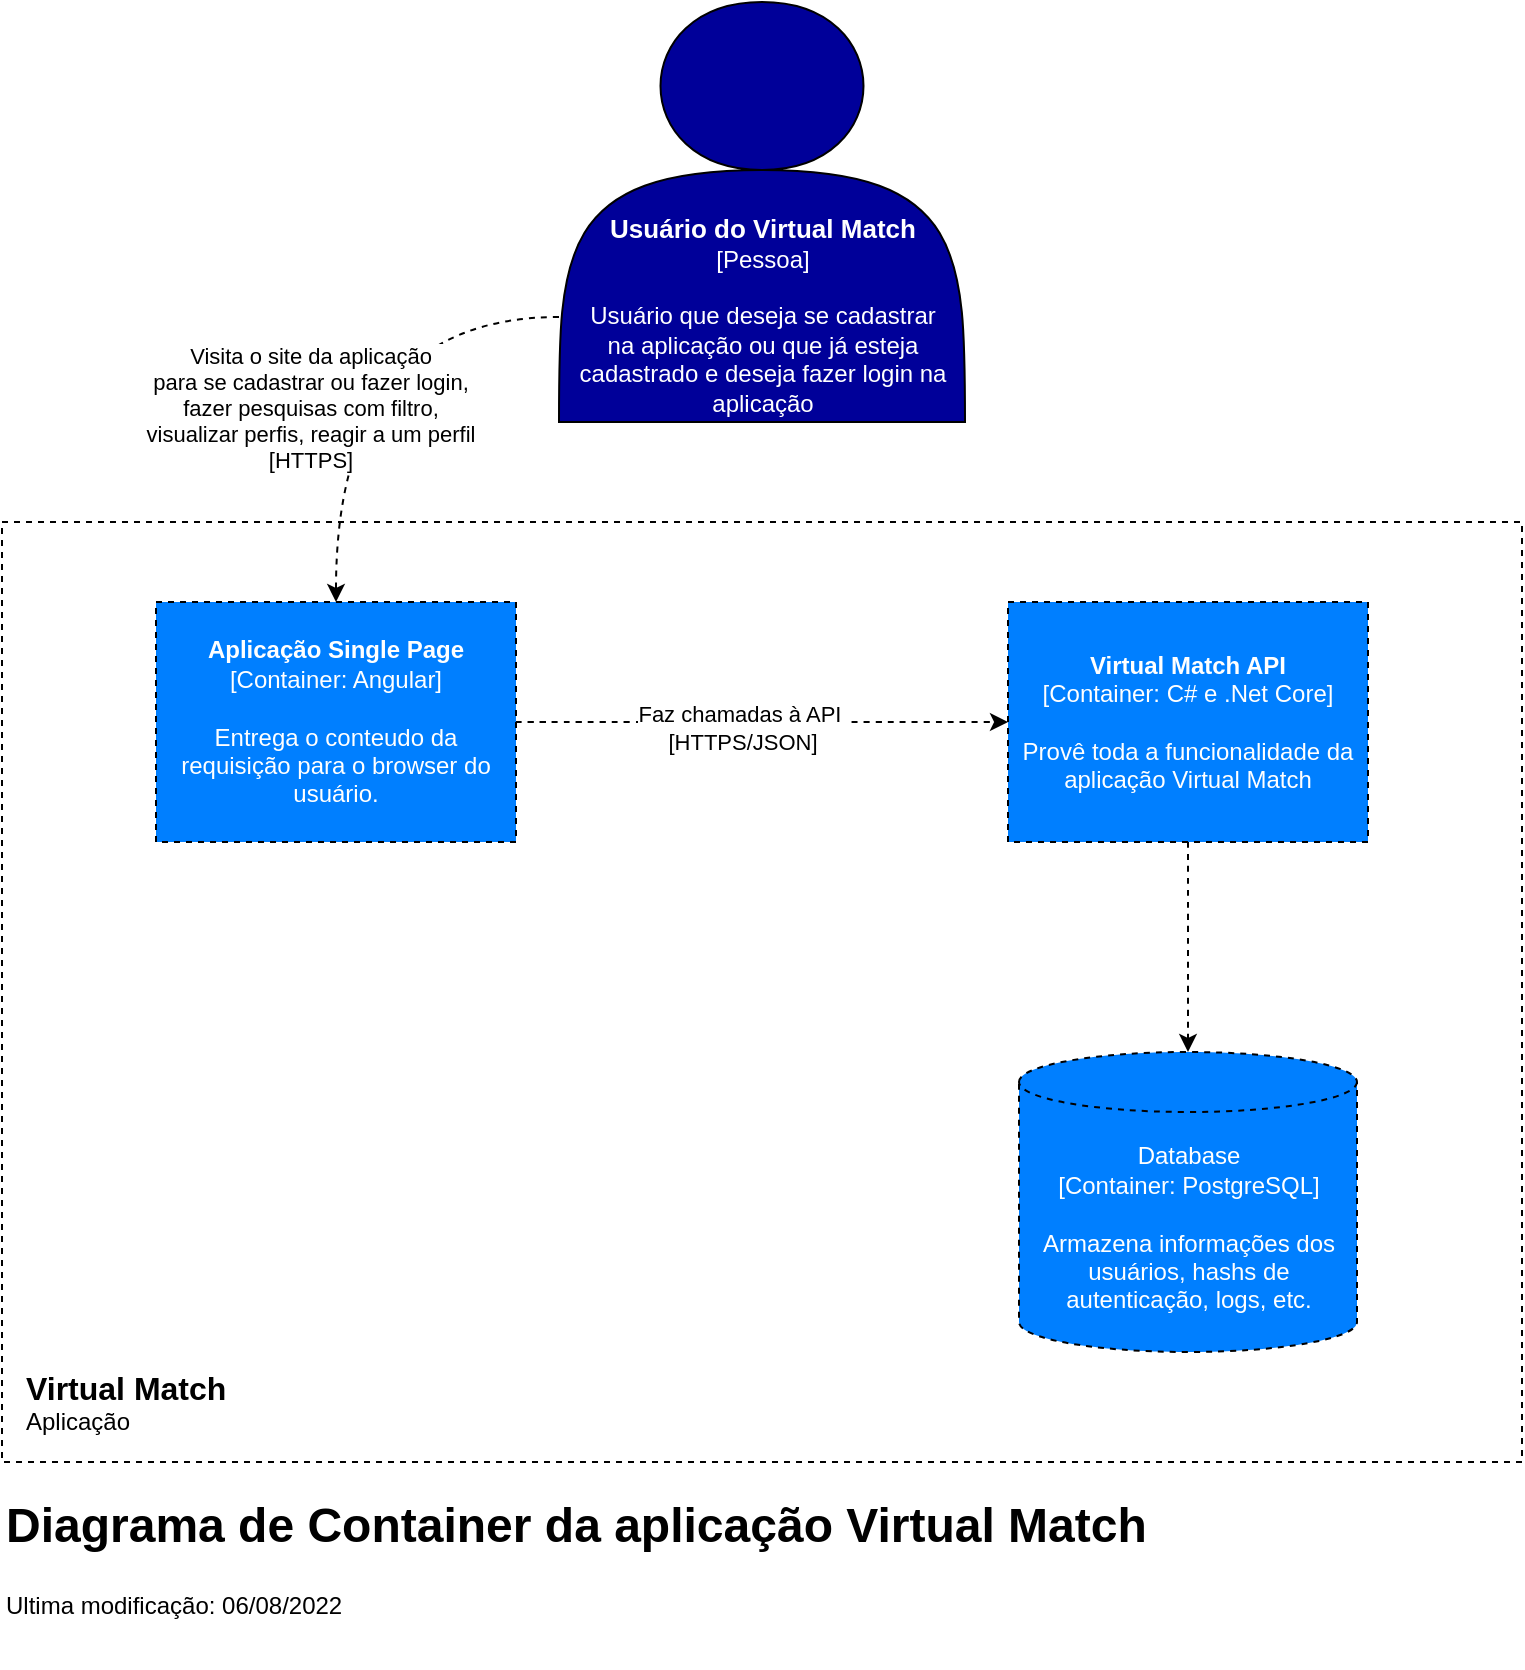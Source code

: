 <mxfile version="20.2.3" type="google"><diagram id="NYb7sUHj2sAGRcjIZaIT" name="DiagramaContainer"><mxGraphModel grid="0" page="1" gridSize="10" guides="1" tooltips="1" connect="1" arrows="1" fold="1" pageScale="1" pageWidth="827" pageHeight="1169" math="0" shadow="0"><root><mxCell id="0"/><mxCell id="1" parent="0"/><mxCell id="dhyJRTEHHA6tzUyp4cpr-11" style="edgeStyle=orthogonalEdgeStyle;orthogonalLoop=1;jettySize=auto;html=1;fontColor=#FFFFFF;exitX=0;exitY=0.75;exitDx=0;exitDy=0;curved=1;dashed=1;" edge="1" parent="1" source="dhyJRTEHHA6tzUyp4cpr-1" target="dhyJRTEHHA6tzUyp4cpr-3"><mxGeometry relative="1" as="geometry"/></mxCell><mxCell id="nehomegPGV8LGPBTsQ8_-4" value="Visita o site da aplicação&lt;br&gt;para se cadastrar ou fazer login,&lt;br&gt;fazer pesquisas com filtro,&lt;br&gt;visualizar perfis, reagir a um perfil&lt;br&gt;[HTTPS]" style="edgeLabel;html=1;align=center;verticalAlign=middle;resizable=0;points=[];" connectable="0" vertex="1" parent="dhyJRTEHHA6tzUyp4cpr-11"><mxGeometry x="-0.265" y="20" relative="1" as="geometry"><mxPoint x="-31" y="25" as="offset"/></mxGeometry></mxCell><mxCell id="dhyJRTEHHA6tzUyp4cpr-1" value="&lt;b style=&quot;font-size: 13px;&quot;&gt;Usuário do Virtual Match&lt;br&gt;&lt;/b&gt;[Pessoa]&lt;br&gt;&lt;br&gt;Usuário que deseja se cadastrar &lt;br&gt;na aplicação ou que já esteja cadastrado e deseja fazer login na aplicação" style="shape=actor;whiteSpace=wrap;html=1;fillColor=#000099;fontColor=#FFFFFF;verticalAlign=bottom;" vertex="1" parent="1"><mxGeometry x="318.5" y="20" width="203" height="210" as="geometry"/></mxCell><mxCell id="dhyJRTEHHA6tzUyp4cpr-2" value="I" style="rounded=0;whiteSpace=wrap;html=1;fontColor=#FFFFFF;fillColor=none;dashed=1;" vertex="1" parent="1"><mxGeometry x="40" y="280" width="760" height="470" as="geometry"/></mxCell><mxCell id="dhyJRTEHHA6tzUyp4cpr-5" value="" style="edgeStyle=orthogonalEdgeStyle;orthogonalLoop=1;jettySize=auto;html=1;fontColor=#FFFFFF;curved=1;dashed=1;" edge="1" parent="1" source="dhyJRTEHHA6tzUyp4cpr-3" target="dhyJRTEHHA6tzUyp4cpr-4"><mxGeometry relative="1" as="geometry"/></mxCell><mxCell id="nehomegPGV8LGPBTsQ8_-7" value="Faz chamadas à API&amp;nbsp;&lt;br&gt;[HTTPS/JSON]" style="edgeLabel;html=1;align=center;verticalAlign=middle;resizable=0;points=[];" connectable="0" vertex="1" parent="dhyJRTEHHA6tzUyp4cpr-5"><mxGeometry x="-0.082" y="-3" relative="1" as="geometry"><mxPoint as="offset"/></mxGeometry></mxCell><mxCell id="dhyJRTEHHA6tzUyp4cpr-3" value="&lt;b&gt;Aplicação Single Page&lt;br&gt;&lt;/b&gt;[Container: Angular]&lt;br&gt;&lt;br&gt;Entrega o conteudo da requisição para o browser do usuário." style="rounded=0;whiteSpace=wrap;html=1;dashed=1;fontColor=#FFFFFF;fillColor=#007FFF;" vertex="1" parent="1"><mxGeometry x="117" y="320" width="180" height="120" as="geometry"/></mxCell><mxCell id="dhyJRTEHHA6tzUyp4cpr-7" style="edgeStyle=orthogonalEdgeStyle;orthogonalLoop=1;jettySize=auto;html=1;fontColor=#FFFFFF;entryX=0.5;entryY=0;entryDx=0;entryDy=0;entryPerimeter=0;exitX=0.5;exitY=1;exitDx=0;exitDy=0;curved=1;dashed=1;" edge="1" parent="1" source="dhyJRTEHHA6tzUyp4cpr-4" target="dhyJRTEHHA6tzUyp4cpr-6"><mxGeometry relative="1" as="geometry"><mxPoint x="514" y="380" as="sourcePoint"/></mxGeometry></mxCell><mxCell id="dhyJRTEHHA6tzUyp4cpr-4" value="&lt;b&gt;Virtual Match API&lt;br&gt;&lt;/b&gt;[Container: C# e .Net Core]&lt;br&gt;&lt;br&gt;Provê toda a funcionalidade da aplicação Virtual Match" style="rounded=0;whiteSpace=wrap;html=1;dashed=1;fontColor=#FFFFFF;fillColor=#007FFF;" vertex="1" parent="1"><mxGeometry x="543" y="320" width="180" height="120" as="geometry"/></mxCell><mxCell id="dhyJRTEHHA6tzUyp4cpr-6" value="Database&lt;br&gt;[Container: PostgreSQL]&lt;br&gt;&lt;br&gt;Armazena informações dos usuários, hashs de autenticação, logs, etc." style="shape=cylinder3;whiteSpace=wrap;html=1;boundedLbl=1;backgroundOutline=1;size=15;dashed=1;fontColor=#FFFFFF;fillColor=#007FFF;" vertex="1" parent="1"><mxGeometry x="548.5" y="545" width="169" height="150" as="geometry"/></mxCell><mxCell id="dhyJRTEHHA6tzUyp4cpr-16" style="edgeStyle=orthogonalEdgeStyle;rounded=0;orthogonalLoop=1;jettySize=auto;html=1;entryX=0;entryY=0.5;entryDx=0;entryDy=0;fontColor=#FFFFFF;" edge="1" parent="1"><mxGeometry relative="1" as="geometry"><mxPoint x="740" y="410" as="sourcePoint"/></mxGeometry></mxCell><mxCell id="nehomegPGV8LGPBTsQ8_-11" value="&lt;p style=&quot;line-height: 0.6;&quot;&gt;&lt;font style=&quot;font-size: 16px;&quot;&gt;Virtual Match&lt;br&gt;&lt;/font&gt;&lt;font style=&quot;font-size: 12px; font-weight: normal; line-height: 1.1;&quot;&gt;Aplicação&lt;/font&gt;&lt;/p&gt;" style="text;strokeColor=none;fillColor=none;html=1;fontSize=24;fontStyle=1;verticalAlign=middle;align=left;" vertex="1" parent="1"><mxGeometry x="50" y="700" width="110" height="40" as="geometry"/></mxCell><mxCell id="nehomegPGV8LGPBTsQ8_-12" value="&lt;p style=&quot;line-height: 0;&quot;&gt;Diagrama de Container da aplicação Virtual Match&lt;/p&gt;&lt;p style=&quot;line-height: 1;&quot;&gt;&lt;font style=&quot;font-size: 12px; font-weight: normal;&quot;&gt;Ultima modificação: 06/08/2022&lt;/font&gt;&lt;/p&gt;" style="text;strokeColor=none;fillColor=none;html=1;fontSize=24;fontStyle=1;verticalAlign=middle;align=left;" vertex="1" parent="1"><mxGeometry x="40" y="770" width="760" height="70" as="geometry"/></mxCell></root></mxGraphModel></diagram></mxfile>